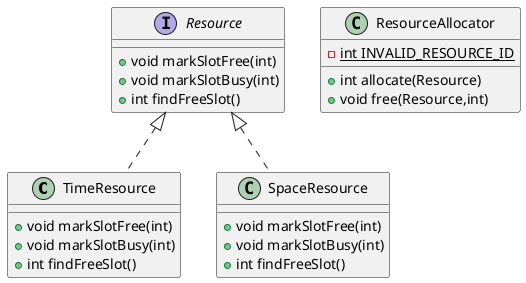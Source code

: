 @startuml
class TimeResource {
+ void markSlotFree(int)
+ void markSlotBusy(int)
+ int findFreeSlot()
}
class SpaceResource {
+ void markSlotFree(int)
+ void markSlotBusy(int)
+ int findFreeSlot()
}
class ResourceAllocator {
- {static} int INVALID_RESOURCE_ID
+ int allocate(Resource)
+ void free(Resource,int)
}
interface Resource {
+ void markSlotFree(int)
+ void markSlotBusy(int)
+ int findFreeSlot()
}


Resource <|.. TimeResource
Resource <|.. SpaceResource
@enduml
